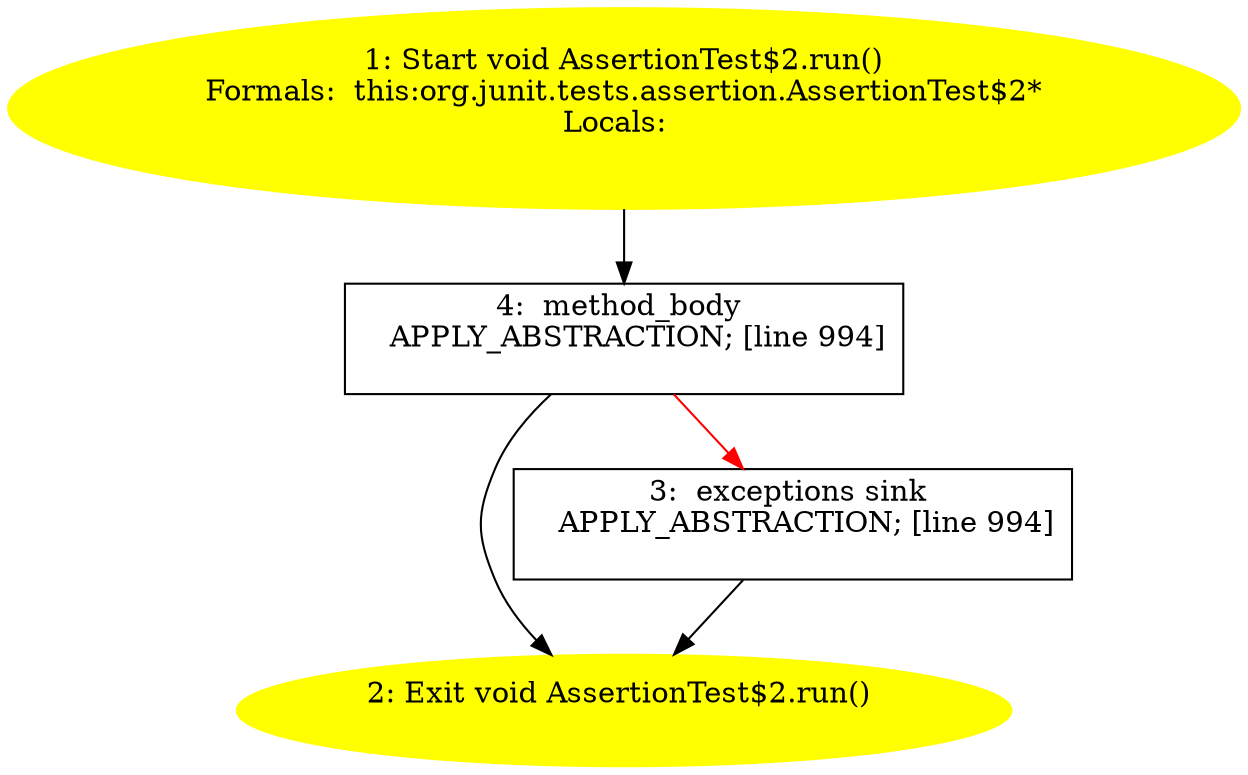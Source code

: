 /* @generated */
digraph cfg {
"org.junit.tests.assertion.AssertionTest$2.run():void.4c45f51e470ac187c5f81d6fc3fd3414_1" [label="1: Start void AssertionTest$2.run()\nFormals:  this:org.junit.tests.assertion.AssertionTest$2*\nLocals:  \n  " color=yellow style=filled]
	

	 "org.junit.tests.assertion.AssertionTest$2.run():void.4c45f51e470ac187c5f81d6fc3fd3414_1" -> "org.junit.tests.assertion.AssertionTest$2.run():void.4c45f51e470ac187c5f81d6fc3fd3414_4" ;
"org.junit.tests.assertion.AssertionTest$2.run():void.4c45f51e470ac187c5f81d6fc3fd3414_2" [label="2: Exit void AssertionTest$2.run() \n  " color=yellow style=filled]
	

"org.junit.tests.assertion.AssertionTest$2.run():void.4c45f51e470ac187c5f81d6fc3fd3414_3" [label="3:  exceptions sink \n   APPLY_ABSTRACTION; [line 994]\n " shape="box"]
	

	 "org.junit.tests.assertion.AssertionTest$2.run():void.4c45f51e470ac187c5f81d6fc3fd3414_3" -> "org.junit.tests.assertion.AssertionTest$2.run():void.4c45f51e470ac187c5f81d6fc3fd3414_2" ;
"org.junit.tests.assertion.AssertionTest$2.run():void.4c45f51e470ac187c5f81d6fc3fd3414_4" [label="4:  method_body \n   APPLY_ABSTRACTION; [line 994]\n " shape="box"]
	

	 "org.junit.tests.assertion.AssertionTest$2.run():void.4c45f51e470ac187c5f81d6fc3fd3414_4" -> "org.junit.tests.assertion.AssertionTest$2.run():void.4c45f51e470ac187c5f81d6fc3fd3414_2" ;
	 "org.junit.tests.assertion.AssertionTest$2.run():void.4c45f51e470ac187c5f81d6fc3fd3414_4" -> "org.junit.tests.assertion.AssertionTest$2.run():void.4c45f51e470ac187c5f81d6fc3fd3414_3" [color="red" ];
}
